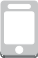<?xml version="1.0" encoding="UTF-8"?>
<dia:diagram xmlns:dia="http://www.lysator.liu.se/~alla/dia/">
  <dia:layer name="Fondo" visible="true" active="true">
    <dia:group>
      <dia:group>
        <dia:group>
          <dia:group>
            <dia:group>
              <dia:object type="Standard - Beziergon" version="0" id="O0">
                <dia:attribute name="obj_pos">
                  <dia:point val="3.413,3.625"/>
                </dia:attribute>
                <dia:attribute name="obj_bb">
                  <dia:rectangle val="2.413,3.625;4.413,3.907"/>
                </dia:attribute>
                <dia:attribute name="bez_points">
                  <dia:point val="3.413,3.625"/>
                  <dia:point val="3.413,3.752"/>
                  <dia:point val="3.413,3.625"/>
                  <dia:point val="3.413,3.752"/>
                  <dia:point val="3.413,3.837"/>
                  <dia:point val="3.344,3.907"/>
                  <dia:point val="3.257,3.907"/>
                  <dia:point val="3.257,3.781"/>
                  <dia:point val="3.257,3.907"/>
                  <dia:point val="3.257,3.781"/>
                  <dia:point val="3.344,3.781"/>
                  <dia:point val="3.413,3.711"/>
                </dia:attribute>
                <dia:attribute name="corner_types">
                  <dia:enum val="17327056"/>
                  <dia:enum val="0"/>
                  <dia:enum val="0"/>
                  <dia:enum val="0"/>
                  <dia:enum val="0"/>
                </dia:attribute>
                <dia:attribute name="line_width">
                  <dia:real val="0"/>
                </dia:attribute>
                <dia:attribute name="show_background">
                  <dia:boolean val="false"/>
                </dia:attribute>
              </dia:object>
              <dia:group>
                <dia:object type="Standard - BezierLine" version="0" id="O1">
                  <dia:attribute name="obj_pos">
                    <dia:point val="3.413,3.625"/>
                  </dia:attribute>
                  <dia:attribute name="obj_bb">
                    <dia:rectangle val="2.412,3.625;4.412,3.89"/>
                  </dia:attribute>
                  <dia:attribute name="bez_points">
                    <dia:point val="3.413,3.625"/>
                    <dia:point val="3.413,3.752"/>
                    <dia:point val="3.413,3.625"/>
                    <dia:point val="3.413,3.752"/>
                    <dia:point val="3.413,3.759"/>
                    <dia:point val="3.413,3.767"/>
                    <dia:point val="3.412,3.774"/>
                    <dia:point val="3.412,3.647"/>
                    <dia:point val="3.412,3.774"/>
                    <dia:point val="3.412,3.647"/>
                    <dia:point val="3.413,3.64"/>
                    <dia:point val="3.413,3.633"/>
                    <dia:point val="3.413,3.625"/>
                  </dia:attribute>
                  <dia:attribute name="corner_types">
                    <dia:enum val="0"/>
                    <dia:enum val="0"/>
                    <dia:enum val="0"/>
                    <dia:enum val="0"/>
                    <dia:enum val="0"/>
                  </dia:attribute>
                  <dia:attribute name="line_color">
                    <dia:color val="#737678"/>
                  </dia:attribute>
                  <dia:attribute name="line_width">
                    <dia:real val="0"/>
                  </dia:attribute>
                </dia:object>
                <dia:object type="Standard - BezierLine" version="0" id="O2">
                  <dia:attribute name="obj_pos">
                    <dia:point val="3.412,3.647"/>
                  </dia:attribute>
                  <dia:attribute name="obj_bb">
                    <dia:rectangle val="3.406,3.647;3.412,3.799"/>
                  </dia:attribute>
                  <dia:attribute name="bez_points">
                    <dia:point val="3.412,3.647"/>
                    <dia:point val="3.412,3.774"/>
                    <dia:point val="3.412,3.647"/>
                    <dia:point val="3.412,3.774"/>
                    <dia:point val="3.41,3.783"/>
                    <dia:point val="3.409,3.791"/>
                    <dia:point val="3.406,3.799"/>
                    <dia:point val="3.406,3.672"/>
                    <dia:point val="3.406,3.799"/>
                    <dia:point val="3.406,3.672"/>
                    <dia:point val="3.409,3.664"/>
                    <dia:point val="3.41,3.656"/>
                    <dia:point val="3.412,3.647"/>
                  </dia:attribute>
                  <dia:attribute name="corner_types">
                    <dia:enum val="0"/>
                    <dia:enum val="0"/>
                    <dia:enum val="0"/>
                    <dia:enum val="0"/>
                    <dia:enum val="0"/>
                  </dia:attribute>
                  <dia:attribute name="line_color">
                    <dia:color val="#737678"/>
                  </dia:attribute>
                  <dia:attribute name="line_width">
                    <dia:real val="0"/>
                  </dia:attribute>
                </dia:object>
                <dia:object type="Standard - BezierLine" version="0" id="O3">
                  <dia:attribute name="obj_pos">
                    <dia:point val="3.406,3.672"/>
                  </dia:attribute>
                  <dia:attribute name="obj_bb">
                    <dia:rectangle val="3.394,3.672;3.406,3.826"/>
                  </dia:attribute>
                  <dia:attribute name="bez_points">
                    <dia:point val="3.406,3.672"/>
                    <dia:point val="3.406,3.799"/>
                    <dia:point val="3.406,3.672"/>
                    <dia:point val="3.406,3.799"/>
                    <dia:point val="3.403,3.809"/>
                    <dia:point val="3.399,3.818"/>
                    <dia:point val="3.394,3.826"/>
                    <dia:point val="3.394,3.7"/>
                    <dia:point val="3.394,3.826"/>
                    <dia:point val="3.394,3.7"/>
                    <dia:point val="3.399,3.691"/>
                    <dia:point val="3.403,3.682"/>
                    <dia:point val="3.406,3.672"/>
                  </dia:attribute>
                  <dia:attribute name="corner_types">
                    <dia:enum val="0"/>
                    <dia:enum val="0"/>
                    <dia:enum val="0"/>
                    <dia:enum val="0"/>
                    <dia:enum val="0"/>
                  </dia:attribute>
                  <dia:attribute name="line_color">
                    <dia:color val="#737678"/>
                  </dia:attribute>
                  <dia:attribute name="line_width">
                    <dia:real val="0"/>
                  </dia:attribute>
                </dia:object>
                <dia:object type="Standard - BezierLine" version="0" id="O4">
                  <dia:attribute name="obj_pos">
                    <dia:point val="3.394,3.7"/>
                  </dia:attribute>
                  <dia:attribute name="obj_bb">
                    <dia:rectangle val="3.257,3.7;3.394,3.907"/>
                  </dia:attribute>
                  <dia:attribute name="bez_points">
                    <dia:point val="3.394,3.7"/>
                    <dia:point val="3.394,3.826"/>
                    <dia:point val="3.394,3.7"/>
                    <dia:point val="3.394,3.826"/>
                    <dia:point val="3.368,3.874"/>
                    <dia:point val="3.316,3.907"/>
                    <dia:point val="3.257,3.907"/>
                    <dia:point val="3.257,3.781"/>
                    <dia:point val="3.257,3.907"/>
                    <dia:point val="3.257,3.781"/>
                    <dia:point val="3.316,3.781"/>
                    <dia:point val="3.368,3.748"/>
                    <dia:point val="3.394,3.7"/>
                  </dia:attribute>
                  <dia:attribute name="corner_types">
                    <dia:enum val="0"/>
                    <dia:enum val="0"/>
                    <dia:enum val="0"/>
                    <dia:enum val="0"/>
                    <dia:enum val="0"/>
                  </dia:attribute>
                  <dia:attribute name="line_color">
                    <dia:color val="#737678"/>
                  </dia:attribute>
                  <dia:attribute name="line_width">
                    <dia:real val="0"/>
                  </dia:attribute>
                </dia:object>
              </dia:group>
            </dia:group>
            <dia:group>
              <dia:object type="Standard - Polygon" version="0" id="O5">
                <dia:attribute name="obj_pos">
                  <dia:point val="3.286,3.766"/>
                </dia:attribute>
                <dia:attribute name="obj_bb">
                  <dia:rectangle val="1.711,3.745;3.286,3.907"/>
                </dia:attribute>
                <dia:attribute name="poly_points">
                  <dia:point val="3.286,3.766"/>
                  <dia:point val="3.257,3.907"/>
                  <dia:point val="1.743,3.907"/>
                  <dia:point val="1.711,3.745"/>
                </dia:attribute>
                <dia:attribute name="line_color">
                  <dia:color val="#737678"/>
                </dia:attribute>
                <dia:attribute name="line_width">
                  <dia:real val="0"/>
                </dia:attribute>
                <dia:attribute name="inner_color">
                  <dia:color val="#737678"/>
                </dia:attribute>
                <dia:attribute name="show_background">
                  <dia:boolean val="true"/>
                </dia:attribute>
              </dia:object>
            </dia:group>
            <dia:group>
              <dia:object type="Standard - Beziergon" version="0" id="O6">
                <dia:attribute name="obj_pos">
                  <dia:point val="1.743,3.781"/>
                </dia:attribute>
                <dia:attribute name="obj_bb">
                  <dia:rectangle val="0.587,3.625;2.587,3.907"/>
                </dia:attribute>
                <dia:attribute name="bez_points">
                  <dia:point val="1.743,3.781"/>
                  <dia:point val="1.743,3.907"/>
                  <dia:point val="1.743,3.781"/>
                  <dia:point val="1.743,3.907"/>
                  <dia:point val="1.657,3.907"/>
                  <dia:point val="1.587,3.837"/>
                  <dia:point val="1.587,3.752"/>
                  <dia:point val="1.587,3.625"/>
                  <dia:point val="1.587,3.752"/>
                  <dia:point val="1.587,3.625"/>
                  <dia:point val="1.587,3.711"/>
                  <dia:point val="1.657,3.781"/>
                </dia:attribute>
                <dia:attribute name="corner_types">
                  <dia:enum val="0"/>
                  <dia:enum val="0"/>
                  <dia:enum val="0"/>
                  <dia:enum val="0"/>
                  <dia:enum val="0"/>
                </dia:attribute>
                <dia:attribute name="line_width">
                  <dia:real val="0"/>
                </dia:attribute>
                <dia:attribute name="show_background">
                  <dia:boolean val="false"/>
                </dia:attribute>
              </dia:object>
              <dia:group>
                <dia:object type="Standard - BezierLine" version="0" id="O7">
                  <dia:attribute name="obj_pos">
                    <dia:point val="1.743,3.781"/>
                  </dia:attribute>
                  <dia:attribute name="obj_bb">
                    <dia:rectangle val="0.587,3.625;2.587,3.907"/>
                  </dia:attribute>
                  <dia:attribute name="bez_points">
                    <dia:point val="1.743,3.781"/>
                    <dia:point val="1.743,3.907"/>
                    <dia:point val="1.743,3.781"/>
                    <dia:point val="1.743,3.907"/>
                    <dia:point val="1.657,3.907"/>
                    <dia:point val="1.587,3.837"/>
                    <dia:point val="1.587,3.752"/>
                    <dia:point val="1.587,3.625"/>
                    <dia:point val="1.587,3.752"/>
                    <dia:point val="1.587,3.625"/>
                    <dia:point val="1.587,3.711"/>
                    <dia:point val="1.657,3.781"/>
                    <dia:point val="1.743,3.781"/>
                  </dia:attribute>
                  <dia:attribute name="corner_types">
                    <dia:enum val="0"/>
                    <dia:enum val="0"/>
                    <dia:enum val="0"/>
                    <dia:enum val="0"/>
                    <dia:enum val="0"/>
                  </dia:attribute>
                  <dia:attribute name="line_color">
                    <dia:color val="#737678"/>
                  </dia:attribute>
                  <dia:attribute name="line_width">
                    <dia:real val="0"/>
                  </dia:attribute>
                </dia:object>
              </dia:group>
            </dia:group>
            <dia:group>
              <dia:object type="Standard - Beziergon" version="0" id="O8">
                <dia:attribute name="obj_pos">
                  <dia:point val="3.257,1.093"/>
                </dia:attribute>
                <dia:attribute name="obj_bb">
                  <dia:rectangle val="1.587,1.093;3.413,3.78"/>
                </dia:attribute>
                <dia:attribute name="bez_points">
                  <dia:point val="3.257,1.093"/>
                  <dia:point val="3.344,1.093"/>
                  <dia:point val="3.413,1.163"/>
                  <dia:point val="3.413,1.248"/>
                  <dia:point val="3.413,3.625"/>
                  <dia:point val="3.413,1.248"/>
                  <dia:point val="3.413,3.625"/>
                  <dia:point val="3.413,3.711"/>
                  <dia:point val="3.344,3.78"/>
                  <dia:point val="3.257,3.78"/>
                  <dia:point val="1.743,3.78"/>
                  <dia:point val="3.257,3.78"/>
                  <dia:point val="1.743,3.78"/>
                  <dia:point val="1.657,3.78"/>
                  <dia:point val="1.587,3.711"/>
                  <dia:point val="1.587,3.625"/>
                  <dia:point val="1.587,1.248"/>
                  <dia:point val="1.587,3.625"/>
                  <dia:point val="1.587,1.248"/>
                  <dia:point val="1.587,1.163"/>
                  <dia:point val="1.657,1.093"/>
                  <dia:point val="1.743,1.093"/>
                  <dia:point val="3.257,1.093"/>
                  <dia:point val="1.743,1.093"/>
                  <dia:point val="3.257,1.093"/>
                  <dia:point val="3.257,1.093"/>
                  <dia:point val="1.743,1.093"/>
                </dia:attribute>
                <dia:attribute name="corner_types">
                  <dia:enum val="-819542408"/>
                  <dia:enum val="0"/>
                  <dia:enum val="0"/>
                  <dia:enum val="0"/>
                  <dia:enum val="0"/>
                  <dia:enum val="0"/>
                  <dia:enum val="0"/>
                  <dia:enum val="0"/>
                  <dia:enum val="0"/>
                  <dia:enum val="0"/>
                </dia:attribute>
                <dia:attribute name="line_color">
                  <dia:color val="#c5c6c7"/>
                </dia:attribute>
                <dia:attribute name="line_width">
                  <dia:real val="0"/>
                </dia:attribute>
                <dia:attribute name="inner_color">
                  <dia:color val="#c5c6c7"/>
                </dia:attribute>
                <dia:attribute name="show_background">
                  <dia:boolean val="true"/>
                </dia:attribute>
              </dia:object>
            </dia:group>
          </dia:group>
        </dia:group>
        <dia:group>
          <dia:object type="Standard - Beziergon" version="0" id="O9">
            <dia:attribute name="obj_pos">
              <dia:point val="2.044,1.265"/>
            </dia:attribute>
            <dia:attribute name="obj_bb">
              <dia:rectangle val="1.941,1.265;3.056,1.468"/>
            </dia:attribute>
            <dia:attribute name="bez_points">
              <dia:point val="2.044,1.265"/>
              <dia:point val="2.954,1.265"/>
              <dia:point val="2.044,1.265"/>
              <dia:point val="2.954,1.265"/>
              <dia:point val="3.01,1.265"/>
              <dia:point val="3.056,1.311"/>
              <dia:point val="3.056,1.367"/>
              <dia:point val="3.056,1.423"/>
              <dia:point val="3.01,1.468"/>
              <dia:point val="2.954,1.468"/>
              <dia:point val="2.044,1.468"/>
              <dia:point val="2.954,1.468"/>
              <dia:point val="2.044,1.468"/>
              <dia:point val="1.987,1.468"/>
              <dia:point val="1.941,1.423"/>
              <dia:point val="1.941,1.367"/>
              <dia:point val="1.941,1.311"/>
              <dia:point val="1.987,1.265"/>
            </dia:attribute>
            <dia:attribute name="corner_types">
              <dia:enum val="-819542360"/>
              <dia:enum val="0"/>
              <dia:enum val="0"/>
              <dia:enum val="0"/>
              <dia:enum val="0"/>
              <dia:enum val="0"/>
              <dia:enum val="0"/>
            </dia:attribute>
            <dia:attribute name="line_color">
              <dia:color val="#ffffff"/>
            </dia:attribute>
            <dia:attribute name="line_width">
              <dia:real val="0"/>
            </dia:attribute>
            <dia:attribute name="show_background">
              <dia:boolean val="true"/>
            </dia:attribute>
          </dia:object>
          <dia:object type="Standard - Beziergon" version="0" id="O10">
            <dia:attribute name="obj_pos">
              <dia:point val="2.499,3.71"/>
            </dia:attribute>
            <dia:attribute name="obj_bb">
              <dia:rectangle val="2.321,3.356;2.677,3.71"/>
            </dia:attribute>
            <dia:attribute name="bez_points">
              <dia:point val="2.499,3.71"/>
              <dia:point val="2.4,3.71"/>
              <dia:point val="2.321,3.63"/>
              <dia:point val="2.321,3.533"/>
              <dia:point val="2.321,3.435"/>
              <dia:point val="2.4,3.356"/>
              <dia:point val="2.499,3.356"/>
              <dia:point val="2.597,3.356"/>
              <dia:point val="2.677,3.435"/>
              <dia:point val="2.677,3.533"/>
              <dia:point val="2.677,3.63"/>
              <dia:point val="2.597,3.71"/>
            </dia:attribute>
            <dia:attribute name="corner_types">
              <dia:enum val="0"/>
              <dia:enum val="0"/>
              <dia:enum val="0"/>
              <dia:enum val="0"/>
              <dia:enum val="0"/>
            </dia:attribute>
            <dia:attribute name="line_color">
              <dia:color val="#ffffff"/>
            </dia:attribute>
            <dia:attribute name="line_width">
              <dia:real val="0"/>
            </dia:attribute>
            <dia:attribute name="show_background">
              <dia:boolean val="true"/>
            </dia:attribute>
          </dia:object>
          <dia:object type="Standard - Beziergon" version="0" id="O11">
            <dia:attribute name="obj_pos">
              <dia:point val="3.236,3.143"/>
            </dia:attribute>
            <dia:attribute name="obj_bb">
              <dia:rectangle val="1.762,1.636;3.236,3.236"/>
            </dia:attribute>
            <dia:attribute name="bez_points">
              <dia:point val="3.236,3.143"/>
              <dia:point val="3.236,3.194"/>
              <dia:point val="3.189,3.236"/>
              <dia:point val="3.131,3.236"/>
              <dia:point val="1.866,3.236"/>
              <dia:point val="3.131,3.236"/>
              <dia:point val="1.866,3.236"/>
              <dia:point val="1.809,3.236"/>
              <dia:point val="1.762,3.194"/>
              <dia:point val="1.762,3.143"/>
              <dia:point val="1.762,1.729"/>
              <dia:point val="1.762,3.143"/>
              <dia:point val="1.762,1.729"/>
              <dia:point val="1.762,1.678"/>
              <dia:point val="1.809,1.636"/>
              <dia:point val="1.866,1.636"/>
              <dia:point val="3.131,1.636"/>
              <dia:point val="1.866,1.636"/>
              <dia:point val="3.131,1.636"/>
              <dia:point val="3.189,1.636"/>
              <dia:point val="3.236,1.678"/>
              <dia:point val="3.236,1.729"/>
              <dia:point val="3.236,3.143"/>
              <dia:point val="3.236,1.729"/>
            </dia:attribute>
            <dia:attribute name="corner_types">
              <dia:enum val="-819542360"/>
              <dia:enum val="0"/>
              <dia:enum val="0"/>
              <dia:enum val="0"/>
              <dia:enum val="0"/>
              <dia:enum val="0"/>
              <dia:enum val="0"/>
              <dia:enum val="0"/>
              <dia:enum val="0"/>
            </dia:attribute>
            <dia:attribute name="line_color">
              <dia:color val="#ffffff"/>
            </dia:attribute>
            <dia:attribute name="line_width">
              <dia:real val="0"/>
            </dia:attribute>
            <dia:attribute name="show_background">
              <dia:boolean val="true"/>
            </dia:attribute>
          </dia:object>
        </dia:group>
      </dia:group>
    </dia:group>
  </dia:layer>
</dia:diagram>
